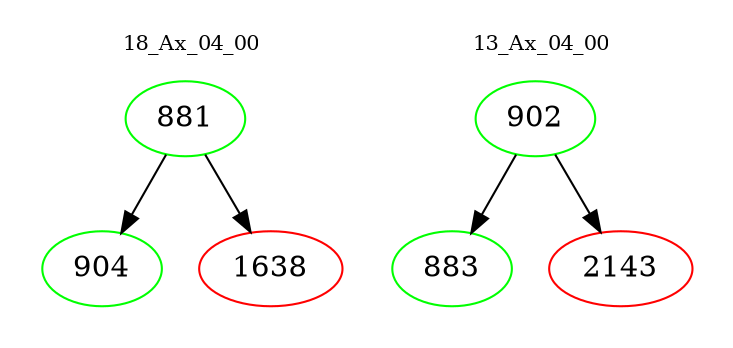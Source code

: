 digraph{
subgraph cluster_0 {
color = white
label = "18_Ax_04_00";
fontsize=10;
T0_881 [label="881", color="green"]
T0_881 -> T0_904 [color="black"]
T0_904 [label="904", color="green"]
T0_881 -> T0_1638 [color="black"]
T0_1638 [label="1638", color="red"]
}
subgraph cluster_1 {
color = white
label = "13_Ax_04_00";
fontsize=10;
T1_902 [label="902", color="green"]
T1_902 -> T1_883 [color="black"]
T1_883 [label="883", color="green"]
T1_902 -> T1_2143 [color="black"]
T1_2143 [label="2143", color="red"]
}
}
